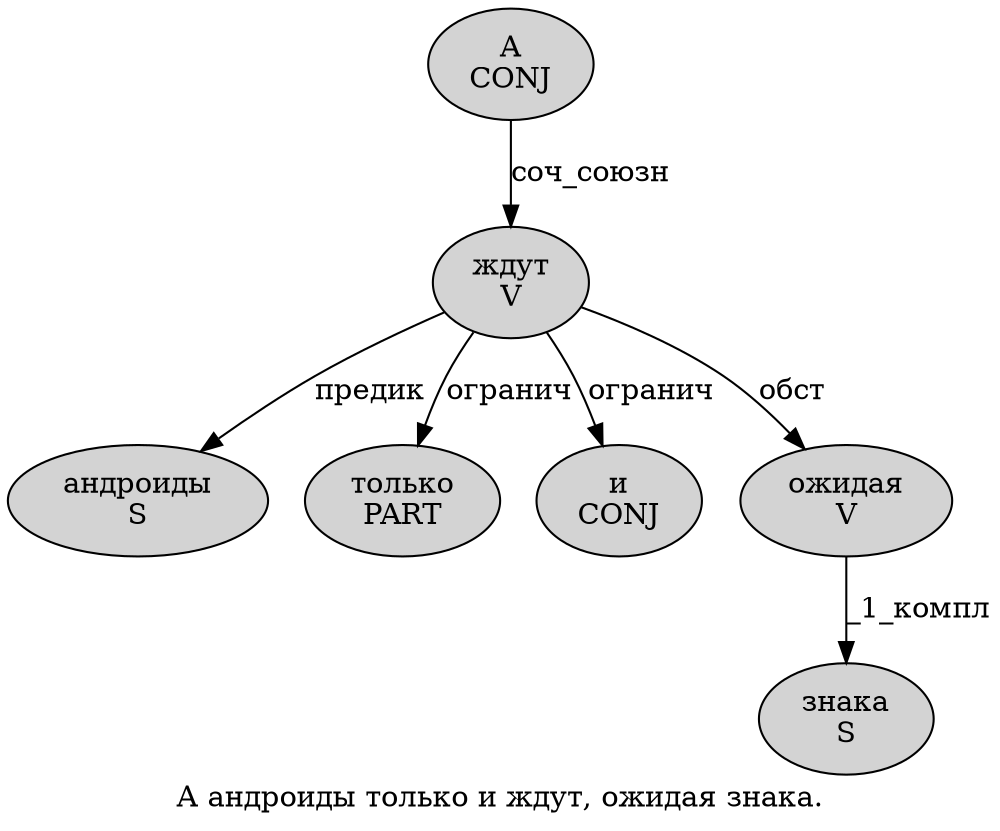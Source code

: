 digraph SENTENCE_2743 {
	graph [label="А андроиды только и ждут, ожидая знака."]
	node [style=filled]
		0 [label="А
CONJ" color="" fillcolor=lightgray penwidth=1 shape=ellipse]
		1 [label="андроиды
S" color="" fillcolor=lightgray penwidth=1 shape=ellipse]
		2 [label="только
PART" color="" fillcolor=lightgray penwidth=1 shape=ellipse]
		3 [label="и
CONJ" color="" fillcolor=lightgray penwidth=1 shape=ellipse]
		4 [label="ждут
V" color="" fillcolor=lightgray penwidth=1 shape=ellipse]
		6 [label="ожидая
V" color="" fillcolor=lightgray penwidth=1 shape=ellipse]
		7 [label="знака
S" color="" fillcolor=lightgray penwidth=1 shape=ellipse]
			6 -> 7 [label="_1_компл"]
			0 -> 4 [label="соч_союзн"]
			4 -> 1 [label="предик"]
			4 -> 2 [label="огранич"]
			4 -> 3 [label="огранич"]
			4 -> 6 [label="обст"]
}